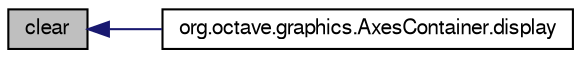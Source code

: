 digraph G
{
  edge [fontname="FreeSans",fontsize="10",labelfontname="FreeSans",labelfontsize="10"];
  node [fontname="FreeSans",fontsize="10",shape=record];
  rankdir="LR";
  Node1 [label="clear",height=0.2,width=0.4,color="black", fillcolor="grey75", style="filled" fontcolor="black"];
  Node1 -> Node2 [dir="back",color="midnightblue",fontsize="10",style="solid",fontname="FreeSans"];
  Node2 [label="org.octave.graphics.AxesContainer.display",height=0.2,width=0.4,color="black", fillcolor="white", style="filled",URL="$classorg_1_1octave_1_1graphics_1_1_axes_container.html#a4152bd5a77218f5f3b9bfd5fa903ea08"];
}
